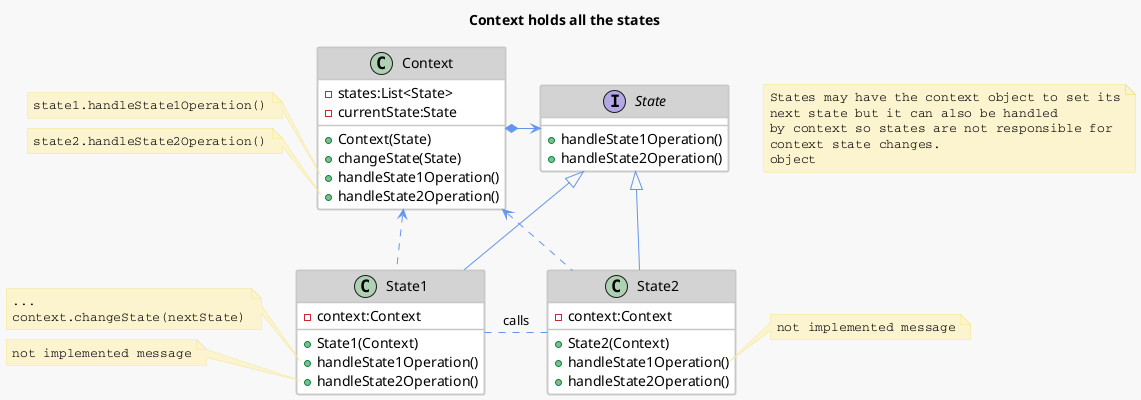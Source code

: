 @startuml

skinparam BackgroundColor #F8F8F8
skinparam  Shadowing false
skinparam RoundCorner 3
skinparam noteBorderColor Khaki
skinparam noteBackgroundColor #FCF3CF
skinparam noteFontName Courier
skinparam noteFontSite 4

skinparam class {
BackgroundColor white
ArrowColor CornFlowerBlue
BorderColor #C8C8C8
BorderThickness 1.5
HeaderBackgroundColor LightGrey
}

title Context holds all the states

interface State {
  + handleState1Operation()
  + handleState2Operation()
}

class State1{
 - context:Context
 + State1(Context)
 + handleState1Operation()
 + handleState2Operation()
}
class State2{
 - context:Context
 + State2(Context)
 + handleState1Operation()
 + handleState2Operation()
 }


class Context {
  - states:List<State>
  - currentState:State
  + Context(State)
  + changeState(State)
  + handleState1Operation()
  + handleState2Operation()
}

note as N1
States may have the context object to set its
next state but it can also be handled
by context so states are not responsible for
context state changes.
object
end note

note left of State1::handleState1Operation
   ...
   context.changeState(nextState)
end note

note left of State1::handleState2Operation
    not implemented message
end note

note right of State2::handleState1Operation
    not implemented message
end note

note left of Context::handleState1Operation
   state1.handleState1Operation()
end note

note left of Context::handleState2Operation
   state2.handleState2Operation()
end note

State <|-- State1
State <|-- State2
State1 .r. State2 : calls
Context *-r->State
Context <.. State1
Context <.. State2

newpage

skinparam BackgroundColor #F8F8F8
skinparam  Shadowing false
skinparam RoundCorner 3
skinparam noteBorderColor Khaki
skinparam noteBackgroundColor #FCF3CF
skinparam noteFontName Courier
skinparam noteFontSite 4

skinparam class {
BackgroundColor white
ArrowColor CornFlowerBlue
BorderColor #C8C8C8
BorderThickness 1.5
HeaderBackgroundColor LightGrey
}

interface State {
  + handle(Context)
}

class State1{
  + handle(Context)
}

class State2{
  + handle(Context)
}

class Context{
  - state:State
  + handle()
  + setState(State)
}

note right of State2::handle
            ...
  context.setState(new State2());
end note

note left of Context::handle
  state.handle(this);
end note

State <|-- State1
State <|-- State2
State1 .r. State2 : calls
Context *-r-> State
Context <.. State1
Context <.. State2




@enduml


